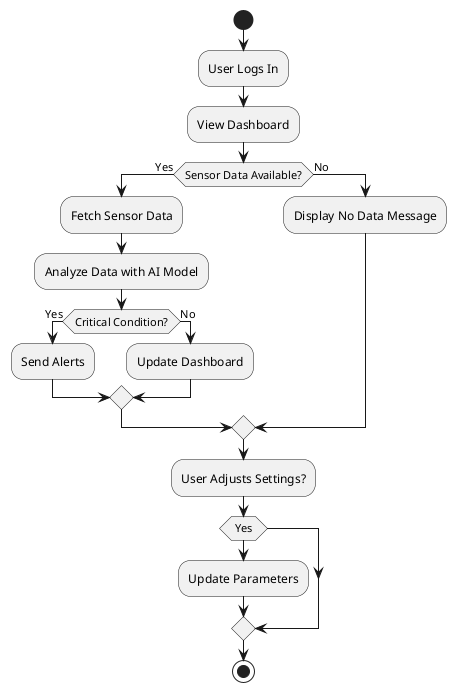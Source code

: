 @startuml
start
:User Logs In;
:View Dashboard;
if (Sensor Data Available?) then (Yes)
    :Fetch Sensor Data;
    :Analyze Data with AI Model;
    if (Critical Condition?) then (Yes)
        :Send Alerts;
    else (No)
        :Update Dashboard;
    endif
else (No)
    :Display No Data Message;
endif
:User Adjusts Settings?;
if (Yes) then
    :Update Parameters;
endif
stop
@enduml
